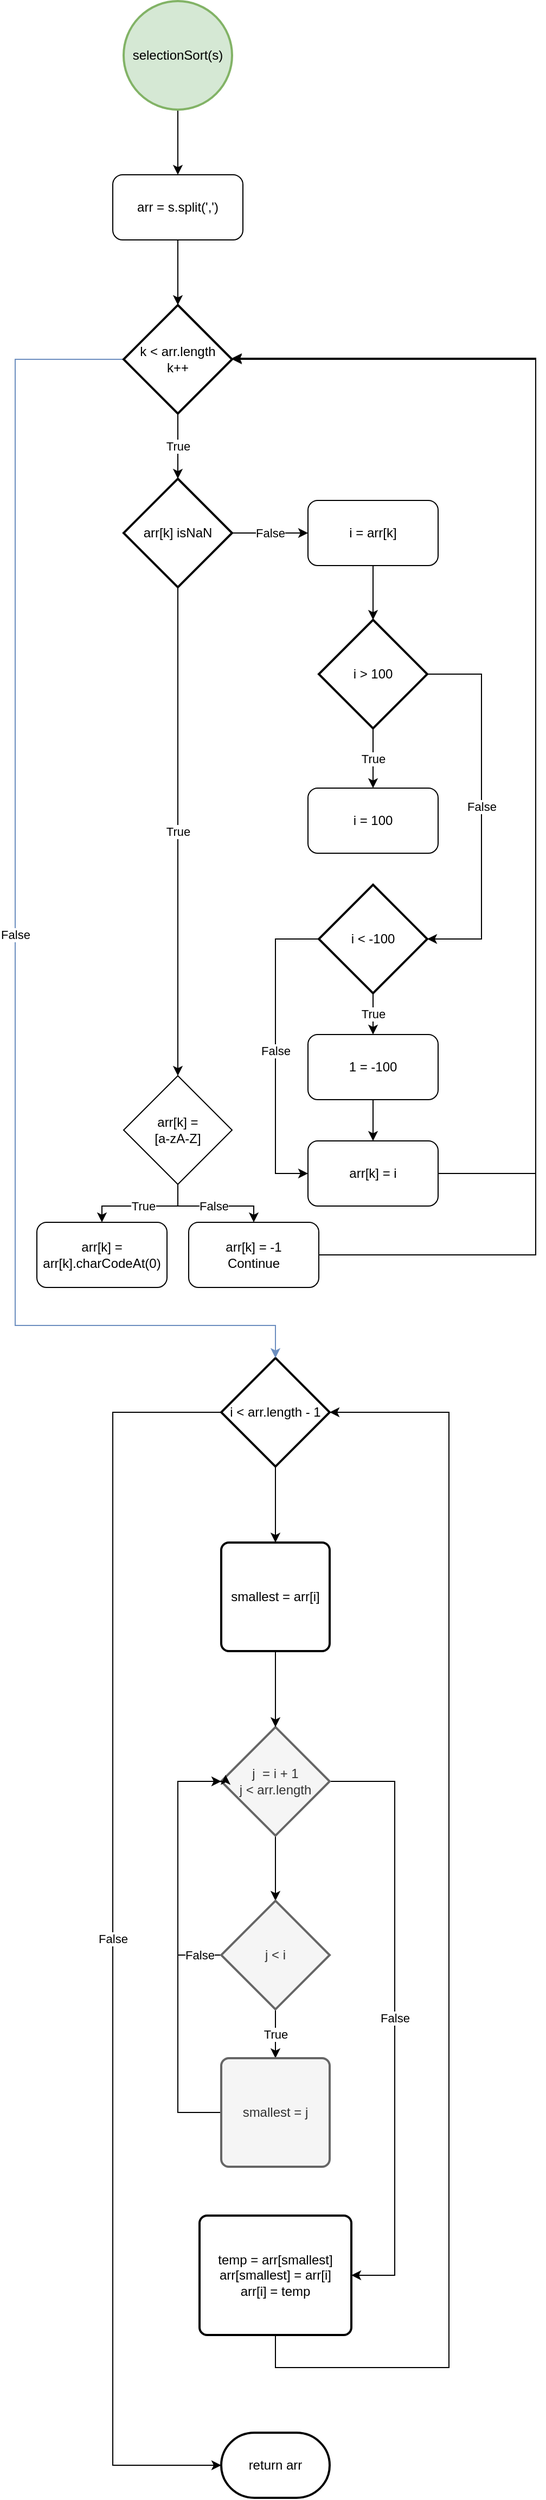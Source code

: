 <mxfile version="12.3.9" pages="1"><diagram id="b18Hk8SGn04wBu1festW" name="Page-1"><mxGraphModel dx="1026" dy="1806" grid="1" gridSize="10" guides="1" tooltips="1" connect="1" arrows="1" fold="1" page="1" pageScale="1" pageWidth="827" pageHeight="1169" math="0" shadow="0"><root><mxCell id="0"/><mxCell id="1" parent="0"/><mxCell id="RgzkI5siDLrEavZlap0d-1" style="edgeStyle=orthogonalEdgeStyle;rounded=0;orthogonalLoop=1;jettySize=auto;html=1;entryX=0.5;entryY=0;entryDx=0;entryDy=0;" edge="1" parent="1" source="RgzkI5siDLrEavZlap0d-2" target="RgzkI5siDLrEavZlap0d-29"><mxGeometry relative="1" as="geometry"/></mxCell><mxCell id="RgzkI5siDLrEavZlap0d-2" value="selectionSort(s)" style="strokeWidth=2;html=1;shape=mxgraph.flowchart.start_2;whiteSpace=wrap;fillColor=#d5e8d4;strokeColor=#82b366;" vertex="1" parent="1"><mxGeometry x="330" y="-280" width="100" height="100" as="geometry"/></mxCell><mxCell id="RgzkI5siDLrEavZlap0d-3" value="True" style="edgeStyle=orthogonalEdgeStyle;rounded=0;orthogonalLoop=1;jettySize=auto;html=1;entryX=0.5;entryY=0;entryDx=0;entryDy=0;" edge="1" parent="1" source="RgzkI5siDLrEavZlap0d-5" target="RgzkI5siDLrEavZlap0d-24"><mxGeometry relative="1" as="geometry"/></mxCell><mxCell id="RgzkI5siDLrEavZlap0d-40" value="False" style="edgeStyle=orthogonalEdgeStyle;rounded=0;orthogonalLoop=1;jettySize=auto;html=1;entryX=0;entryY=0.5;entryDx=0;entryDy=0;" edge="1" parent="1" source="RgzkI5siDLrEavZlap0d-5" target="RgzkI5siDLrEavZlap0d-35"><mxGeometry relative="1" as="geometry"/></mxCell><mxCell id="RgzkI5siDLrEavZlap0d-5" value="arr[k] isNaN" style="strokeWidth=2;html=1;shape=mxgraph.flowchart.decision;whiteSpace=wrap;" vertex="1" parent="1"><mxGeometry x="330" y="160" width="100" height="100" as="geometry"/></mxCell><mxCell id="RgzkI5siDLrEavZlap0d-6" style="edgeStyle=orthogonalEdgeStyle;rounded=0;orthogonalLoop=1;jettySize=auto;html=1;entryX=0.5;entryY=0;entryDx=0;entryDy=0;" edge="1" parent="1" source="RgzkI5siDLrEavZlap0d-8" target="RgzkI5siDLrEavZlap0d-20"><mxGeometry relative="1" as="geometry"/></mxCell><mxCell id="RgzkI5siDLrEavZlap0d-7" value="False" style="edgeStyle=orthogonalEdgeStyle;rounded=0;orthogonalLoop=1;jettySize=auto;html=1;entryX=0;entryY=0.5;entryDx=0;entryDy=0;entryPerimeter=0;" edge="1" parent="1" source="RgzkI5siDLrEavZlap0d-8" target="RgzkI5siDLrEavZlap0d-21"><mxGeometry relative="1" as="geometry"><Array as="points"><mxPoint x="320" y="1020"/><mxPoint x="320" y="1990"/></Array></mxGeometry></mxCell><mxCell id="RgzkI5siDLrEavZlap0d-8" value="i &amp;lt; arr.length - 1" style="strokeWidth=2;html=1;shape=mxgraph.flowchart.decision;whiteSpace=wrap;" vertex="1" parent="1"><mxGeometry x="420" y="970" width="100" height="100" as="geometry"/></mxCell><mxCell id="RgzkI5siDLrEavZlap0d-9" style="edgeStyle=orthogonalEdgeStyle;rounded=0;orthogonalLoop=1;jettySize=auto;html=1;entryX=0.5;entryY=0;entryDx=0;entryDy=0;entryPerimeter=0;" edge="1" parent="1" source="RgzkI5siDLrEavZlap0d-11" target="RgzkI5siDLrEavZlap0d-14"><mxGeometry relative="1" as="geometry"/></mxCell><mxCell id="RgzkI5siDLrEavZlap0d-10" value="False" style="edgeStyle=orthogonalEdgeStyle;rounded=0;orthogonalLoop=1;jettySize=auto;html=1;entryX=1;entryY=0.5;entryDx=0;entryDy=0;" edge="1" parent="1" source="RgzkI5siDLrEavZlap0d-11" target="RgzkI5siDLrEavZlap0d-18"><mxGeometry relative="1" as="geometry"><Array as="points"><mxPoint x="580" y="1360"/><mxPoint x="580" y="1815"/></Array></mxGeometry></mxCell><mxCell id="RgzkI5siDLrEavZlap0d-11" value="&lt;div&gt;j&amp;nbsp; = i + 1&lt;br&gt;&lt;/div&gt;&lt;div&gt;j &amp;lt; arr.length&lt;/div&gt;" style="strokeWidth=2;html=1;shape=mxgraph.flowchart.decision;whiteSpace=wrap;fillColor=#f5f5f5;strokeColor=#666666;fontColor=#333333;" vertex="1" parent="1"><mxGeometry x="420" y="1310" width="100" height="100" as="geometry"/></mxCell><mxCell id="RgzkI5siDLrEavZlap0d-12" value="True" style="edgeStyle=orthogonalEdgeStyle;rounded=0;orthogonalLoop=1;jettySize=auto;html=1;entryX=0.5;entryY=0;entryDx=0;entryDy=0;" edge="1" parent="1" source="RgzkI5siDLrEavZlap0d-14" target="RgzkI5siDLrEavZlap0d-16"><mxGeometry relative="1" as="geometry"/></mxCell><mxCell id="RgzkI5siDLrEavZlap0d-13" value="False" style="edgeStyle=orthogonalEdgeStyle;rounded=0;orthogonalLoop=1;jettySize=auto;html=1;entryX=0.04;entryY=0.44;entryDx=0;entryDy=0;entryPerimeter=0;" edge="1" parent="1" source="RgzkI5siDLrEavZlap0d-14" target="RgzkI5siDLrEavZlap0d-11"><mxGeometry x="-0.84" relative="1" as="geometry"><Array as="points"><mxPoint x="380" y="1520"/><mxPoint x="380" y="1360"/><mxPoint x="424" y="1360"/></Array><mxPoint as="offset"/></mxGeometry></mxCell><mxCell id="RgzkI5siDLrEavZlap0d-14" value="j &amp;lt; i" style="strokeWidth=2;html=1;shape=mxgraph.flowchart.decision;whiteSpace=wrap;fillColor=#f5f5f5;strokeColor=#666666;fontColor=#333333;" vertex="1" parent="1"><mxGeometry x="420" y="1470" width="100" height="100" as="geometry"/></mxCell><mxCell id="RgzkI5siDLrEavZlap0d-15" style="edgeStyle=orthogonalEdgeStyle;rounded=0;orthogonalLoop=1;jettySize=auto;html=1;entryX=0;entryY=0.5;entryDx=0;entryDy=0;entryPerimeter=0;" edge="1" parent="1" source="RgzkI5siDLrEavZlap0d-16" target="RgzkI5siDLrEavZlap0d-11"><mxGeometry relative="1" as="geometry"><mxPoint x="420" y="1350" as="targetPoint"/><Array as="points"><mxPoint x="380" y="1665"/><mxPoint x="380" y="1360"/></Array></mxGeometry></mxCell><mxCell id="RgzkI5siDLrEavZlap0d-16" value="smallest = j" style="rounded=1;whiteSpace=wrap;html=1;absoluteArcSize=1;arcSize=14;strokeWidth=2;fillColor=#f5f5f5;strokeColor=#666666;fontColor=#333333;" vertex="1" parent="1"><mxGeometry x="420" y="1615" width="100" height="100" as="geometry"/></mxCell><mxCell id="RgzkI5siDLrEavZlap0d-17" style="edgeStyle=orthogonalEdgeStyle;rounded=0;orthogonalLoop=1;jettySize=auto;html=1;entryX=1;entryY=0.5;entryDx=0;entryDy=0;entryPerimeter=0;" edge="1" parent="1" source="RgzkI5siDLrEavZlap0d-18" target="RgzkI5siDLrEavZlap0d-8"><mxGeometry relative="1" as="geometry"><mxPoint x="750" y="690" as="targetPoint"/><Array as="points"><mxPoint x="470" y="1900"/><mxPoint x="630" y="1900"/><mxPoint x="630" y="1020"/></Array></mxGeometry></mxCell><mxCell id="RgzkI5siDLrEavZlap0d-18" value="&lt;div&gt;temp = arr[smallest]&lt;/div&gt;&lt;div&gt;arr[smallest] = arr[i]&lt;/div&gt;&lt;div&gt;arr[i] = temp&lt;br&gt;&lt;/div&gt;" style="rounded=1;whiteSpace=wrap;html=1;absoluteArcSize=1;arcSize=14;strokeWidth=2;" vertex="1" parent="1"><mxGeometry x="400" y="1760" width="140" height="110" as="geometry"/></mxCell><mxCell id="RgzkI5siDLrEavZlap0d-19" style="edgeStyle=orthogonalEdgeStyle;rounded=0;orthogonalLoop=1;jettySize=auto;html=1;" edge="1" parent="1" source="RgzkI5siDLrEavZlap0d-20" target="RgzkI5siDLrEavZlap0d-11"><mxGeometry relative="1" as="geometry"/></mxCell><mxCell id="RgzkI5siDLrEavZlap0d-20" value="smallest = arr[i]" style="rounded=1;whiteSpace=wrap;html=1;absoluteArcSize=1;arcSize=14;strokeWidth=2;" vertex="1" parent="1"><mxGeometry x="420" y="1140" width="100" height="100" as="geometry"/></mxCell><mxCell id="RgzkI5siDLrEavZlap0d-21" value="return arr" style="strokeWidth=2;html=1;shape=mxgraph.flowchart.terminator;whiteSpace=wrap;" vertex="1" parent="1"><mxGeometry x="420" y="1960" width="100" height="60" as="geometry"/></mxCell><mxCell id="RgzkI5siDLrEavZlap0d-22" value="True" style="edgeStyle=orthogonalEdgeStyle;rounded=0;orthogonalLoop=1;jettySize=auto;html=1;entryX=0.5;entryY=0;entryDx=0;entryDy=0;" edge="1" parent="1" source="RgzkI5siDLrEavZlap0d-24" target="RgzkI5siDLrEavZlap0d-31"><mxGeometry relative="1" as="geometry"/></mxCell><mxCell id="RgzkI5siDLrEavZlap0d-23" value="False" style="edgeStyle=orthogonalEdgeStyle;rounded=0;orthogonalLoop=1;jettySize=auto;html=1;" edge="1" parent="1" source="RgzkI5siDLrEavZlap0d-24" target="RgzkI5siDLrEavZlap0d-33"><mxGeometry relative="1" as="geometry"/></mxCell><mxCell id="RgzkI5siDLrEavZlap0d-24" value="arr[k] = &lt;br&gt;[a-zA-Z]" style="rhombus;whiteSpace=wrap;html=1;" vertex="1" parent="1"><mxGeometry x="330" y="710" width="100" height="100" as="geometry"/></mxCell><mxCell id="RgzkI5siDLrEavZlap0d-25" value="True" style="edgeStyle=orthogonalEdgeStyle;rounded=0;orthogonalLoop=1;jettySize=auto;html=1;entryX=0.5;entryY=0;entryDx=0;entryDy=0;entryPerimeter=0;" edge="1" parent="1" source="RgzkI5siDLrEavZlap0d-27" target="RgzkI5siDLrEavZlap0d-5"><mxGeometry relative="1" as="geometry"/></mxCell><mxCell id="RgzkI5siDLrEavZlap0d-26" value="False" style="edgeStyle=orthogonalEdgeStyle;rounded=0;orthogonalLoop=1;jettySize=auto;html=1;entryX=0.5;entryY=0;entryDx=0;entryDy=0;entryPerimeter=0;fillColor=#dae8fc;strokeColor=#6c8ebf;" edge="1" parent="1" source="RgzkI5siDLrEavZlap0d-27" target="RgzkI5siDLrEavZlap0d-8"><mxGeometry relative="1" as="geometry"><Array as="points"><mxPoint x="230" y="50"/><mxPoint x="230" y="940"/></Array></mxGeometry></mxCell><mxCell id="RgzkI5siDLrEavZlap0d-27" value="k &amp;lt; arr.length&lt;br&gt;k++" style="strokeWidth=2;html=1;shape=mxgraph.flowchart.decision;whiteSpace=wrap;" vertex="1" parent="1"><mxGeometry x="330" width="100" height="100" as="geometry"/></mxCell><mxCell id="RgzkI5siDLrEavZlap0d-28" style="edgeStyle=orthogonalEdgeStyle;rounded=0;orthogonalLoop=1;jettySize=auto;html=1;entryX=0.5;entryY=0;entryDx=0;entryDy=0;entryPerimeter=0;" edge="1" parent="1" source="RgzkI5siDLrEavZlap0d-29" target="RgzkI5siDLrEavZlap0d-27"><mxGeometry relative="1" as="geometry"/></mxCell><mxCell id="RgzkI5siDLrEavZlap0d-29" value="arr = s.split(',')" style="rounded=1;whiteSpace=wrap;html=1;" vertex="1" parent="1"><mxGeometry x="320" y="-120" width="120" height="60" as="geometry"/></mxCell><mxCell id="RgzkI5siDLrEavZlap0d-31" value="arr[k] = arr[k].charCodeAt(0)" style="rounded=1;whiteSpace=wrap;html=1;" vertex="1" parent="1"><mxGeometry x="250" y="845" width="120" height="60" as="geometry"/></mxCell><mxCell id="RgzkI5siDLrEavZlap0d-32" style="edgeStyle=orthogonalEdgeStyle;rounded=0;orthogonalLoop=1;jettySize=auto;html=1;entryX=1;entryY=0.5;entryDx=0;entryDy=0;entryPerimeter=0;" edge="1" parent="1" source="RgzkI5siDLrEavZlap0d-33" target="RgzkI5siDLrEavZlap0d-27"><mxGeometry relative="1" as="geometry"><Array as="points"><mxPoint x="710" y="875"/><mxPoint x="710" y="50"/></Array></mxGeometry></mxCell><mxCell id="RgzkI5siDLrEavZlap0d-33" value="&lt;div&gt;arr[k] = -1&lt;br&gt;&lt;/div&gt;&lt;div&gt;Continue&lt;/div&gt;" style="rounded=1;whiteSpace=wrap;html=1;" vertex="1" parent="1"><mxGeometry x="390" y="845" width="120" height="60" as="geometry"/></mxCell><mxCell id="RgzkI5siDLrEavZlap0d-42" value="True" style="edgeStyle=orthogonalEdgeStyle;rounded=0;orthogonalLoop=1;jettySize=auto;html=1;entryX=0.5;entryY=0;entryDx=0;entryDy=0;" edge="1" parent="1" source="RgzkI5siDLrEavZlap0d-34" target="RgzkI5siDLrEavZlap0d-37"><mxGeometry relative="1" as="geometry"/></mxCell><mxCell id="RgzkI5siDLrEavZlap0d-53" value="False" style="edgeStyle=orthogonalEdgeStyle;rounded=0;orthogonalLoop=1;jettySize=auto;html=1;entryX=1;entryY=0.5;entryDx=0;entryDy=0;entryPerimeter=0;" edge="1" parent="1" source="RgzkI5siDLrEavZlap0d-34" target="RgzkI5siDLrEavZlap0d-36"><mxGeometry relative="1" as="geometry"><Array as="points"><mxPoint x="660" y="340"/><mxPoint x="660" y="584"/></Array></mxGeometry></mxCell><mxCell id="RgzkI5siDLrEavZlap0d-34" value="i &amp;gt; 100" style="strokeWidth=2;html=1;shape=mxgraph.flowchart.decision;whiteSpace=wrap;" vertex="1" parent="1"><mxGeometry x="510" y="290" width="100" height="100" as="geometry"/></mxCell><mxCell id="RgzkI5siDLrEavZlap0d-41" style="edgeStyle=orthogonalEdgeStyle;rounded=0;orthogonalLoop=1;jettySize=auto;html=1;entryX=0.5;entryY=0;entryDx=0;entryDy=0;entryPerimeter=0;" edge="1" parent="1" source="RgzkI5siDLrEavZlap0d-35" target="RgzkI5siDLrEavZlap0d-34"><mxGeometry relative="1" as="geometry"/></mxCell><mxCell id="RgzkI5siDLrEavZlap0d-35" value="i = arr[k]" style="rounded=1;whiteSpace=wrap;html=1;" vertex="1" parent="1"><mxGeometry x="500" y="180" width="120" height="60" as="geometry"/></mxCell><mxCell id="RgzkI5siDLrEavZlap0d-44" value="True" style="edgeStyle=orthogonalEdgeStyle;rounded=0;orthogonalLoop=1;jettySize=auto;html=1;entryX=0.5;entryY=0;entryDx=0;entryDy=0;" edge="1" parent="1" source="RgzkI5siDLrEavZlap0d-36" target="RgzkI5siDLrEavZlap0d-38"><mxGeometry relative="1" as="geometry"/></mxCell><mxCell id="RgzkI5siDLrEavZlap0d-54" value="False" style="edgeStyle=orthogonalEdgeStyle;rounded=0;orthogonalLoop=1;jettySize=auto;html=1;entryX=0;entryY=0.5;entryDx=0;entryDy=0;" edge="1" parent="1" source="RgzkI5siDLrEavZlap0d-36" target="RgzkI5siDLrEavZlap0d-48"><mxGeometry relative="1" as="geometry"><Array as="points"><mxPoint x="470" y="584"/><mxPoint x="470" y="800"/></Array></mxGeometry></mxCell><mxCell id="RgzkI5siDLrEavZlap0d-36" value="i &amp;lt; -100" style="strokeWidth=2;html=1;shape=mxgraph.flowchart.decision;whiteSpace=wrap;" vertex="1" parent="1"><mxGeometry x="510" y="534" width="100" height="100" as="geometry"/></mxCell><mxCell id="RgzkI5siDLrEavZlap0d-37" value="i = 100" style="rounded=1;whiteSpace=wrap;html=1;" vertex="1" parent="1"><mxGeometry x="500" y="445" width="120" height="60" as="geometry"/></mxCell><mxCell id="RgzkI5siDLrEavZlap0d-50" style="edgeStyle=orthogonalEdgeStyle;rounded=0;orthogonalLoop=1;jettySize=auto;html=1;entryX=0.5;entryY=0;entryDx=0;entryDy=0;" edge="1" parent="1" source="RgzkI5siDLrEavZlap0d-38" target="RgzkI5siDLrEavZlap0d-48"><mxGeometry relative="1" as="geometry"/></mxCell><mxCell id="RgzkI5siDLrEavZlap0d-38" value="&lt;div&gt;1 = -100&lt;/div&gt;" style="rounded=1;whiteSpace=wrap;html=1;" vertex="1" parent="1"><mxGeometry x="500" y="672" width="120" height="60" as="geometry"/></mxCell><mxCell id="RgzkI5siDLrEavZlap0d-51" style="edgeStyle=orthogonalEdgeStyle;rounded=0;orthogonalLoop=1;jettySize=auto;html=1;" edge="1" parent="1" source="RgzkI5siDLrEavZlap0d-48"><mxGeometry relative="1" as="geometry"><mxPoint x="430" y="49" as="targetPoint"/><Array as="points"><mxPoint x="710" y="800"/><mxPoint x="710" y="49"/></Array></mxGeometry></mxCell><mxCell id="RgzkI5siDLrEavZlap0d-48" value="arr[k] = i" style="rounded=1;whiteSpace=wrap;html=1;" vertex="1" parent="1"><mxGeometry x="500" y="770" width="120" height="60" as="geometry"/></mxCell></root></mxGraphModel></diagram></mxfile>